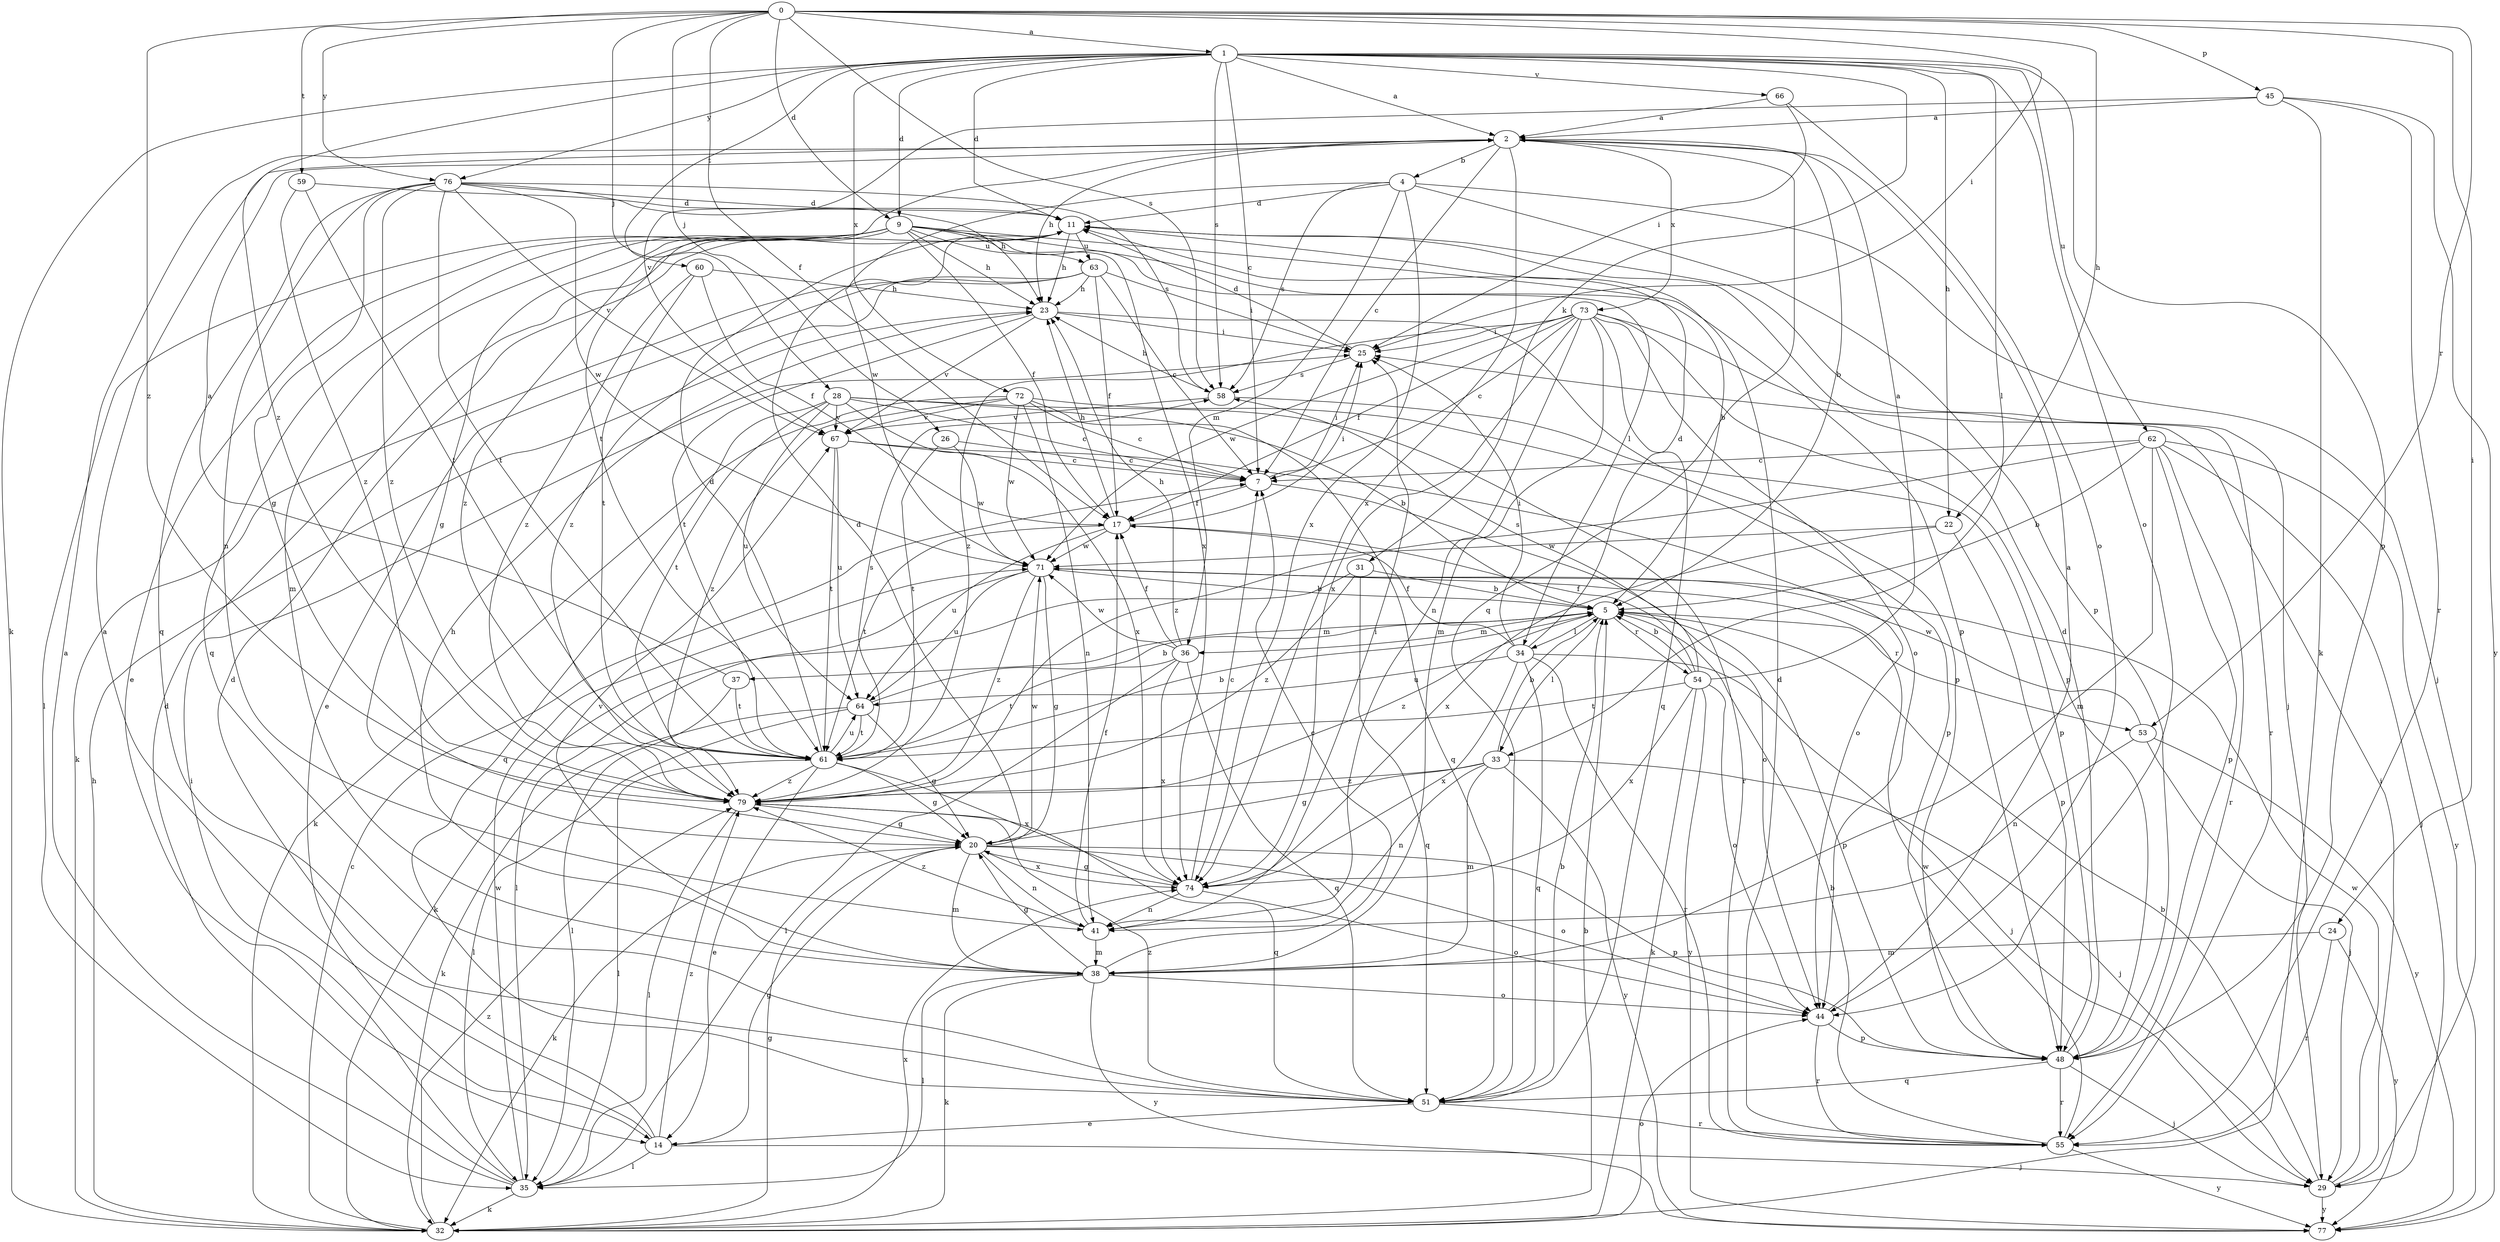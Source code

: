 strict digraph  {
0;
1;
2;
4;
5;
7;
9;
11;
14;
17;
20;
22;
23;
24;
25;
26;
28;
29;
31;
32;
33;
34;
35;
36;
37;
38;
41;
44;
45;
48;
51;
53;
54;
55;
58;
59;
60;
61;
62;
63;
64;
66;
67;
71;
72;
73;
74;
76;
77;
79;
0 -> 1  [label=a];
0 -> 9  [label=d];
0 -> 17  [label=f];
0 -> 22  [label=h];
0 -> 24  [label=i];
0 -> 25  [label=i];
0 -> 26  [label=j];
0 -> 28  [label=j];
0 -> 45  [label=p];
0 -> 53  [label=r];
0 -> 58  [label=s];
0 -> 59  [label=t];
0 -> 76  [label=y];
0 -> 79  [label=z];
1 -> 2  [label=a];
1 -> 7  [label=c];
1 -> 9  [label=d];
1 -> 11  [label=d];
1 -> 22  [label=h];
1 -> 31  [label=k];
1 -> 32  [label=k];
1 -> 33  [label=l];
1 -> 44  [label=o];
1 -> 48  [label=p];
1 -> 58  [label=s];
1 -> 60  [label=t];
1 -> 62  [label=u];
1 -> 66  [label=v];
1 -> 72  [label=x];
1 -> 76  [label=y];
1 -> 79  [label=z];
2 -> 4  [label=b];
2 -> 5  [label=b];
2 -> 7  [label=c];
2 -> 23  [label=h];
2 -> 51  [label=q];
2 -> 61  [label=t];
2 -> 73  [label=x];
2 -> 74  [label=x];
4 -> 11  [label=d];
4 -> 29  [label=j];
4 -> 36  [label=m];
4 -> 48  [label=p];
4 -> 58  [label=s];
4 -> 71  [label=w];
4 -> 74  [label=x];
5 -> 33  [label=l];
5 -> 34  [label=l];
5 -> 36  [label=m];
5 -> 37  [label=m];
5 -> 48  [label=p];
5 -> 53  [label=r];
5 -> 54  [label=r];
5 -> 79  [label=z];
7 -> 17  [label=f];
7 -> 25  [label=i];
7 -> 44  [label=o];
9 -> 5  [label=b];
9 -> 14  [label=e];
9 -> 17  [label=f];
9 -> 20  [label=g];
9 -> 23  [label=h];
9 -> 34  [label=l];
9 -> 35  [label=l];
9 -> 38  [label=m];
9 -> 48  [label=p];
9 -> 51  [label=q];
9 -> 63  [label=u];
9 -> 74  [label=x];
9 -> 79  [label=z];
11 -> 23  [label=h];
11 -> 29  [label=j];
11 -> 63  [label=u];
14 -> 2  [label=a];
14 -> 11  [label=d];
14 -> 20  [label=g];
14 -> 29  [label=j];
14 -> 35  [label=l];
14 -> 79  [label=z];
17 -> 23  [label=h];
17 -> 25  [label=i];
17 -> 61  [label=t];
17 -> 64  [label=u];
17 -> 71  [label=w];
20 -> 11  [label=d];
20 -> 32  [label=k];
20 -> 38  [label=m];
20 -> 41  [label=n];
20 -> 44  [label=o];
20 -> 48  [label=p];
20 -> 71  [label=w];
20 -> 74  [label=x];
22 -> 48  [label=p];
22 -> 71  [label=w];
22 -> 74  [label=x];
23 -> 25  [label=i];
23 -> 48  [label=p];
23 -> 61  [label=t];
23 -> 67  [label=v];
24 -> 38  [label=m];
24 -> 55  [label=r];
24 -> 77  [label=y];
25 -> 11  [label=d];
25 -> 58  [label=s];
26 -> 7  [label=c];
26 -> 61  [label=t];
26 -> 71  [label=w];
28 -> 5  [label=b];
28 -> 7  [label=c];
28 -> 51  [label=q];
28 -> 55  [label=r];
28 -> 61  [label=t];
28 -> 64  [label=u];
28 -> 67  [label=v];
28 -> 74  [label=x];
29 -> 5  [label=b];
29 -> 25  [label=i];
29 -> 71  [label=w];
29 -> 77  [label=y];
31 -> 5  [label=b];
31 -> 32  [label=k];
31 -> 51  [label=q];
31 -> 79  [label=z];
32 -> 5  [label=b];
32 -> 7  [label=c];
32 -> 20  [label=g];
32 -> 23  [label=h];
32 -> 44  [label=o];
32 -> 74  [label=x];
32 -> 79  [label=z];
33 -> 5  [label=b];
33 -> 20  [label=g];
33 -> 29  [label=j];
33 -> 38  [label=m];
33 -> 41  [label=n];
33 -> 77  [label=y];
33 -> 79  [label=z];
34 -> 11  [label=d];
34 -> 17  [label=f];
34 -> 25  [label=i];
34 -> 29  [label=j];
34 -> 51  [label=q];
34 -> 55  [label=r];
34 -> 64  [label=u];
34 -> 74  [label=x];
35 -> 2  [label=a];
35 -> 11  [label=d];
35 -> 25  [label=i];
35 -> 32  [label=k];
35 -> 71  [label=w];
36 -> 17  [label=f];
36 -> 23  [label=h];
36 -> 35  [label=l];
36 -> 51  [label=q];
36 -> 61  [label=t];
36 -> 71  [label=w];
36 -> 74  [label=x];
37 -> 2  [label=a];
37 -> 35  [label=l];
37 -> 61  [label=t];
38 -> 7  [label=c];
38 -> 20  [label=g];
38 -> 23  [label=h];
38 -> 32  [label=k];
38 -> 35  [label=l];
38 -> 44  [label=o];
38 -> 67  [label=v];
38 -> 77  [label=y];
41 -> 17  [label=f];
41 -> 25  [label=i];
41 -> 38  [label=m];
41 -> 79  [label=z];
44 -> 2  [label=a];
44 -> 48  [label=p];
44 -> 55  [label=r];
45 -> 2  [label=a];
45 -> 32  [label=k];
45 -> 55  [label=r];
45 -> 67  [label=v];
45 -> 77  [label=y];
48 -> 11  [label=d];
48 -> 29  [label=j];
48 -> 51  [label=q];
48 -> 55  [label=r];
51 -> 5  [label=b];
51 -> 14  [label=e];
51 -> 55  [label=r];
51 -> 79  [label=z];
53 -> 29  [label=j];
53 -> 41  [label=n];
53 -> 71  [label=w];
53 -> 77  [label=y];
54 -> 2  [label=a];
54 -> 5  [label=b];
54 -> 17  [label=f];
54 -> 32  [label=k];
54 -> 44  [label=o];
54 -> 58  [label=s];
54 -> 61  [label=t];
54 -> 74  [label=x];
54 -> 77  [label=y];
55 -> 5  [label=b];
55 -> 11  [label=d];
55 -> 71  [label=w];
55 -> 77  [label=y];
58 -> 23  [label=h];
58 -> 48  [label=p];
58 -> 67  [label=v];
59 -> 11  [label=d];
59 -> 61  [label=t];
59 -> 79  [label=z];
60 -> 17  [label=f];
60 -> 23  [label=h];
60 -> 61  [label=t];
60 -> 79  [label=z];
61 -> 5  [label=b];
61 -> 11  [label=d];
61 -> 14  [label=e];
61 -> 20  [label=g];
61 -> 35  [label=l];
61 -> 58  [label=s];
61 -> 64  [label=u];
61 -> 74  [label=x];
61 -> 79  [label=z];
62 -> 5  [label=b];
62 -> 7  [label=c];
62 -> 29  [label=j];
62 -> 38  [label=m];
62 -> 48  [label=p];
62 -> 55  [label=r];
62 -> 77  [label=y];
62 -> 79  [label=z];
63 -> 7  [label=c];
63 -> 14  [label=e];
63 -> 17  [label=f];
63 -> 23  [label=h];
63 -> 25  [label=i];
63 -> 32  [label=k];
63 -> 79  [label=z];
64 -> 5  [label=b];
64 -> 20  [label=g];
64 -> 32  [label=k];
64 -> 35  [label=l];
64 -> 61  [label=t];
66 -> 2  [label=a];
66 -> 25  [label=i];
66 -> 44  [label=o];
67 -> 7  [label=c];
67 -> 44  [label=o];
67 -> 61  [label=t];
67 -> 64  [label=u];
71 -> 5  [label=b];
71 -> 20  [label=g];
71 -> 35  [label=l];
71 -> 64  [label=u];
71 -> 79  [label=z];
72 -> 7  [label=c];
72 -> 32  [label=k];
72 -> 41  [label=n];
72 -> 48  [label=p];
72 -> 51  [label=q];
72 -> 67  [label=v];
72 -> 71  [label=w];
72 -> 79  [label=z];
73 -> 7  [label=c];
73 -> 17  [label=f];
73 -> 25  [label=i];
73 -> 38  [label=m];
73 -> 41  [label=n];
73 -> 44  [label=o];
73 -> 48  [label=p];
73 -> 51  [label=q];
73 -> 55  [label=r];
73 -> 71  [label=w];
73 -> 74  [label=x];
73 -> 79  [label=z];
74 -> 7  [label=c];
74 -> 20  [label=g];
74 -> 41  [label=n];
74 -> 44  [label=o];
76 -> 11  [label=d];
76 -> 20  [label=g];
76 -> 23  [label=h];
76 -> 41  [label=n];
76 -> 51  [label=q];
76 -> 58  [label=s];
76 -> 61  [label=t];
76 -> 67  [label=v];
76 -> 71  [label=w];
76 -> 79  [label=z];
79 -> 20  [label=g];
79 -> 35  [label=l];
79 -> 51  [label=q];
}
